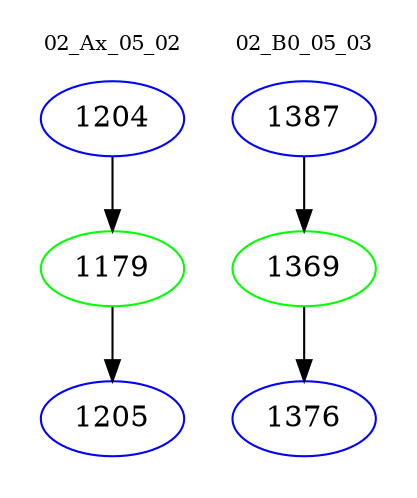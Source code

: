 digraph{
subgraph cluster_0 {
color = white
label = "02_Ax_05_02";
fontsize=10;
T0_1204 [label="1204", color="blue"]
T0_1204 -> T0_1179 [color="black"]
T0_1179 [label="1179", color="green"]
T0_1179 -> T0_1205 [color="black"]
T0_1205 [label="1205", color="blue"]
}
subgraph cluster_1 {
color = white
label = "02_B0_05_03";
fontsize=10;
T1_1387 [label="1387", color="blue"]
T1_1387 -> T1_1369 [color="black"]
T1_1369 [label="1369", color="green"]
T1_1369 -> T1_1376 [color="black"]
T1_1376 [label="1376", color="blue"]
}
}
